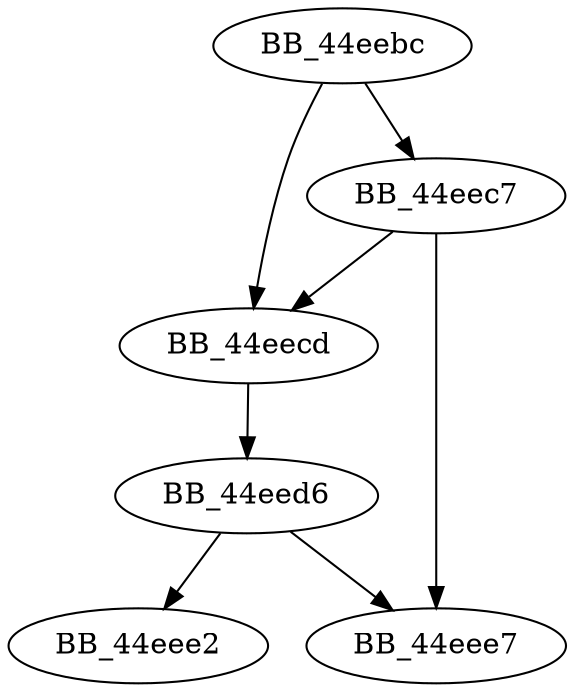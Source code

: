 DiGraph sub_44EEBC{
BB_44eebc->BB_44eec7
BB_44eebc->BB_44eecd
BB_44eec7->BB_44eecd
BB_44eec7->BB_44eee7
BB_44eecd->BB_44eed6
BB_44eed6->BB_44eee2
BB_44eed6->BB_44eee7
}
